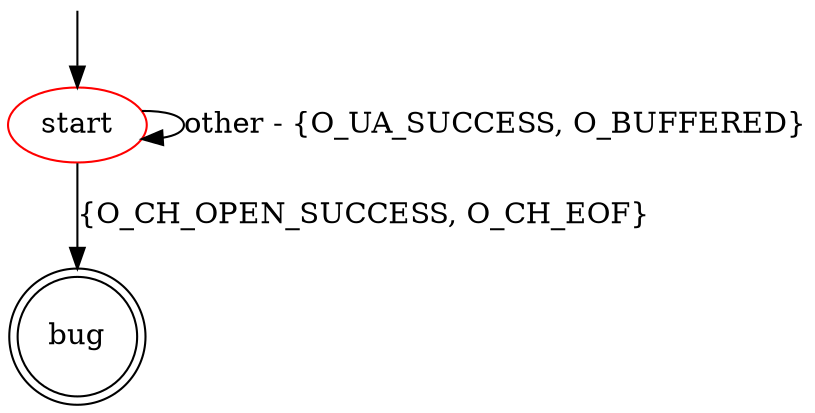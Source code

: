digraph G {
label=""
start [color="red"]
bug [shape="doublecircle"]

start -> start [label="other - {O_UA_SUCCESS, O_BUFFERED}"]
start -> bug [label="{O_CH_OPEN_SUCCESS, O_CH_EOF}"]

__start0 [label="" shape="none" width="0" height="0"];
__start0 -> start;
}
